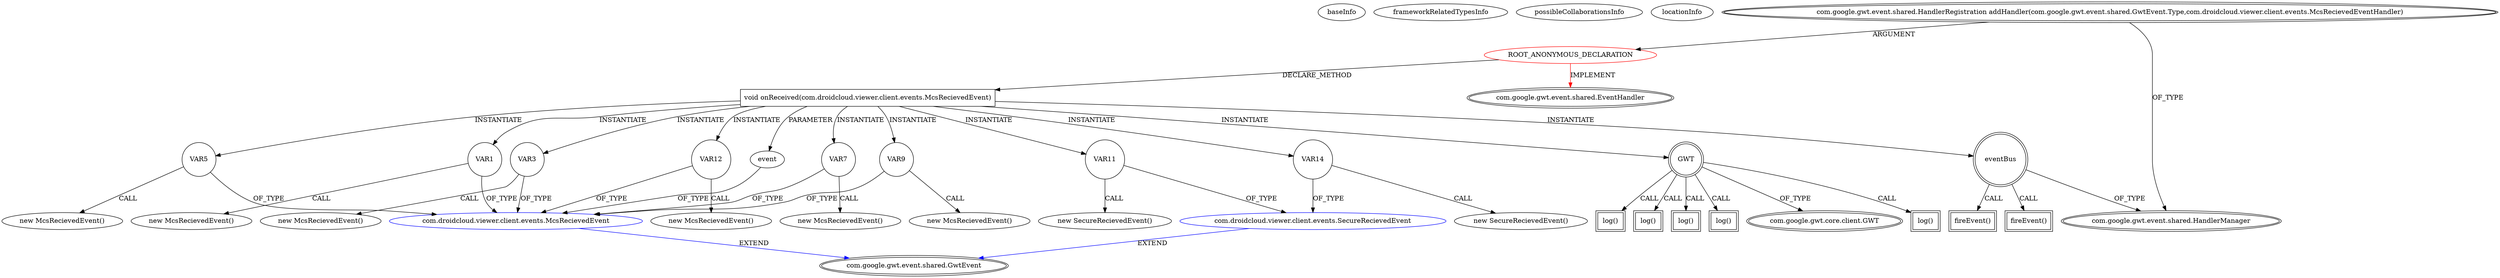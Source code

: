 digraph {
baseInfo[graphId=844,category="extension_graph",isAnonymous=true,possibleRelation=true]
frameworkRelatedTypesInfo[0="com.google.gwt.event.shared.EventHandler"]
possibleCollaborationsInfo[0="844~CLIENT_METHOD_DECLARATION-INSTANTIATION-CLIENT_METHOD_DECLARATION-INSTANTIATION-~com.google.gwt.event.shared.EventHandler ~com.google.gwt.event.shared.GwtEvent ~true~false",1="844~CLIENT_METHOD_DECLARATION-INSTANTIATION-CLIENT_METHOD_DECLARATION-INSTANTIATION-CLIENT_METHOD_DECLARATION-INSTANTIATION-CLIENT_METHOD_DECLARATION-INSTANTIATION-CLIENT_METHOD_DECLARATION-INSTANTIATION-CLIENT_METHOD_DECLARATION-INSTANTIATION-CLIENT_METHOD_DECLARATION-PARAMETER_DECLARATION-~com.google.gwt.event.shared.EventHandler ~com.google.gwt.event.shared.GwtEvent ~true~false"]
locationInfo[projectName="betacraft-RdpGwtClient",filePath="/betacraft-RdpGwtClient/RdpGwtClient-master/src/com/droidcloud/viewer/client/MCS.java",contextSignature="void connect(java.lang.String,int,com.droidcloud.viewer.client.RdpPacket_Localised,com.droidcloud.viewer.client.Rdp)",graphId="844"]
0[label="ROOT_ANONYMOUS_DECLARATION",vertexType="ROOT_ANONYMOUS_DECLARATION",isFrameworkType=false,color=red]
1[label="com.google.gwt.event.shared.EventHandler",vertexType="FRAMEWORK_INTERFACE_TYPE",isFrameworkType=true,peripheries=2]
2[label="com.google.gwt.event.shared.HandlerRegistration addHandler(com.google.gwt.event.shared.GwtEvent.Type,com.droidcloud.viewer.client.events.McsRecievedEventHandler)",vertexType="OUTSIDE_CALL",isFrameworkType=true,peripheries=2]
3[label="com.google.gwt.event.shared.HandlerManager",vertexType="FRAMEWORK_CLASS_TYPE",isFrameworkType=true,peripheries=2]
4[label="void onReceived(com.droidcloud.viewer.client.events.McsRecievedEvent)",vertexType="CLIENT_METHOD_DECLARATION",isFrameworkType=false,shape=box]
5[label="event",vertexType="PARAMETER_DECLARATION",isFrameworkType=false]
6[label="com.droidcloud.viewer.client.events.McsRecievedEvent",vertexType="REFERENCE_CLIENT_CLASS_DECLARATION",isFrameworkType=false,color=blue]
7[label="com.google.gwt.event.shared.GwtEvent",vertexType="FRAMEWORK_CLASS_TYPE",isFrameworkType=true,peripheries=2]
8[label="GWT",vertexType="VARIABLE_EXPRESION",isFrameworkType=true,peripheries=2,shape=circle]
10[label="com.google.gwt.core.client.GWT",vertexType="FRAMEWORK_CLASS_TYPE",isFrameworkType=true,peripheries=2]
9[label="log()",vertexType="INSIDE_CALL",isFrameworkType=true,peripheries=2,shape=box]
12[label="VAR1",vertexType="VARIABLE_EXPRESION",isFrameworkType=false,shape=circle]
11[label="new McsRecievedEvent()",vertexType="CONSTRUCTOR_CALL",isFrameworkType=false]
15[label="log()",vertexType="INSIDE_CALL",isFrameworkType=true,peripheries=2,shape=box]
17[label="VAR3",vertexType="VARIABLE_EXPRESION",isFrameworkType=false,shape=circle]
16[label="new McsRecievedEvent()",vertexType="CONSTRUCTOR_CALL",isFrameworkType=false]
20[label="log()",vertexType="INSIDE_CALL",isFrameworkType=true,peripheries=2,shape=box]
22[label="VAR5",vertexType="VARIABLE_EXPRESION",isFrameworkType=false,shape=circle]
21[label="new McsRecievedEvent()",vertexType="CONSTRUCTOR_CALL",isFrameworkType=false]
25[label="log()",vertexType="INSIDE_CALL",isFrameworkType=true,peripheries=2,shape=box]
27[label="VAR7",vertexType="VARIABLE_EXPRESION",isFrameworkType=false,shape=circle]
26[label="new McsRecievedEvent()",vertexType="CONSTRUCTOR_CALL",isFrameworkType=false]
30[label="log()",vertexType="INSIDE_CALL",isFrameworkType=true,peripheries=2,shape=box]
32[label="VAR9",vertexType="VARIABLE_EXPRESION",isFrameworkType=false,shape=circle]
31[label="new McsRecievedEvent()",vertexType="CONSTRUCTOR_CALL",isFrameworkType=false]
34[label="eventBus",vertexType="VARIABLE_EXPRESION",isFrameworkType=true,peripheries=2,shape=circle]
35[label="fireEvent()",vertexType="INSIDE_CALL",isFrameworkType=true,peripheries=2,shape=box]
38[label="VAR11",vertexType="VARIABLE_EXPRESION",isFrameworkType=false,shape=circle]
39[label="com.droidcloud.viewer.client.events.SecureRecievedEvent",vertexType="REFERENCE_CLIENT_CLASS_DECLARATION",isFrameworkType=false,color=blue]
37[label="new SecureRecievedEvent()",vertexType="CONSTRUCTOR_CALL",isFrameworkType=false]
42[label="VAR12",vertexType="VARIABLE_EXPRESION",isFrameworkType=false,shape=circle]
41[label="new McsRecievedEvent()",vertexType="CONSTRUCTOR_CALL",isFrameworkType=false]
45[label="fireEvent()",vertexType="INSIDE_CALL",isFrameworkType=true,peripheries=2,shape=box]
47[label="VAR14",vertexType="VARIABLE_EXPRESION",isFrameworkType=false,shape=circle]
46[label="new SecureRecievedEvent()",vertexType="CONSTRUCTOR_CALL",isFrameworkType=false]
0->1[label="IMPLEMENT",color=red]
2->0[label="ARGUMENT"]
2->3[label="OF_TYPE"]
0->4[label="DECLARE_METHOD"]
6->7[label="EXTEND",color=blue]
5->6[label="OF_TYPE"]
4->5[label="PARAMETER"]
4->8[label="INSTANTIATE"]
8->10[label="OF_TYPE"]
8->9[label="CALL"]
4->12[label="INSTANTIATE"]
12->6[label="OF_TYPE"]
12->11[label="CALL"]
8->15[label="CALL"]
4->17[label="INSTANTIATE"]
17->6[label="OF_TYPE"]
17->16[label="CALL"]
8->20[label="CALL"]
4->22[label="INSTANTIATE"]
22->6[label="OF_TYPE"]
22->21[label="CALL"]
8->25[label="CALL"]
4->27[label="INSTANTIATE"]
27->6[label="OF_TYPE"]
27->26[label="CALL"]
8->30[label="CALL"]
4->32[label="INSTANTIATE"]
32->6[label="OF_TYPE"]
32->31[label="CALL"]
4->34[label="INSTANTIATE"]
34->3[label="OF_TYPE"]
34->35[label="CALL"]
4->38[label="INSTANTIATE"]
39->7[label="EXTEND",color=blue]
38->39[label="OF_TYPE"]
38->37[label="CALL"]
4->42[label="INSTANTIATE"]
42->6[label="OF_TYPE"]
42->41[label="CALL"]
34->45[label="CALL"]
4->47[label="INSTANTIATE"]
47->39[label="OF_TYPE"]
47->46[label="CALL"]
}
